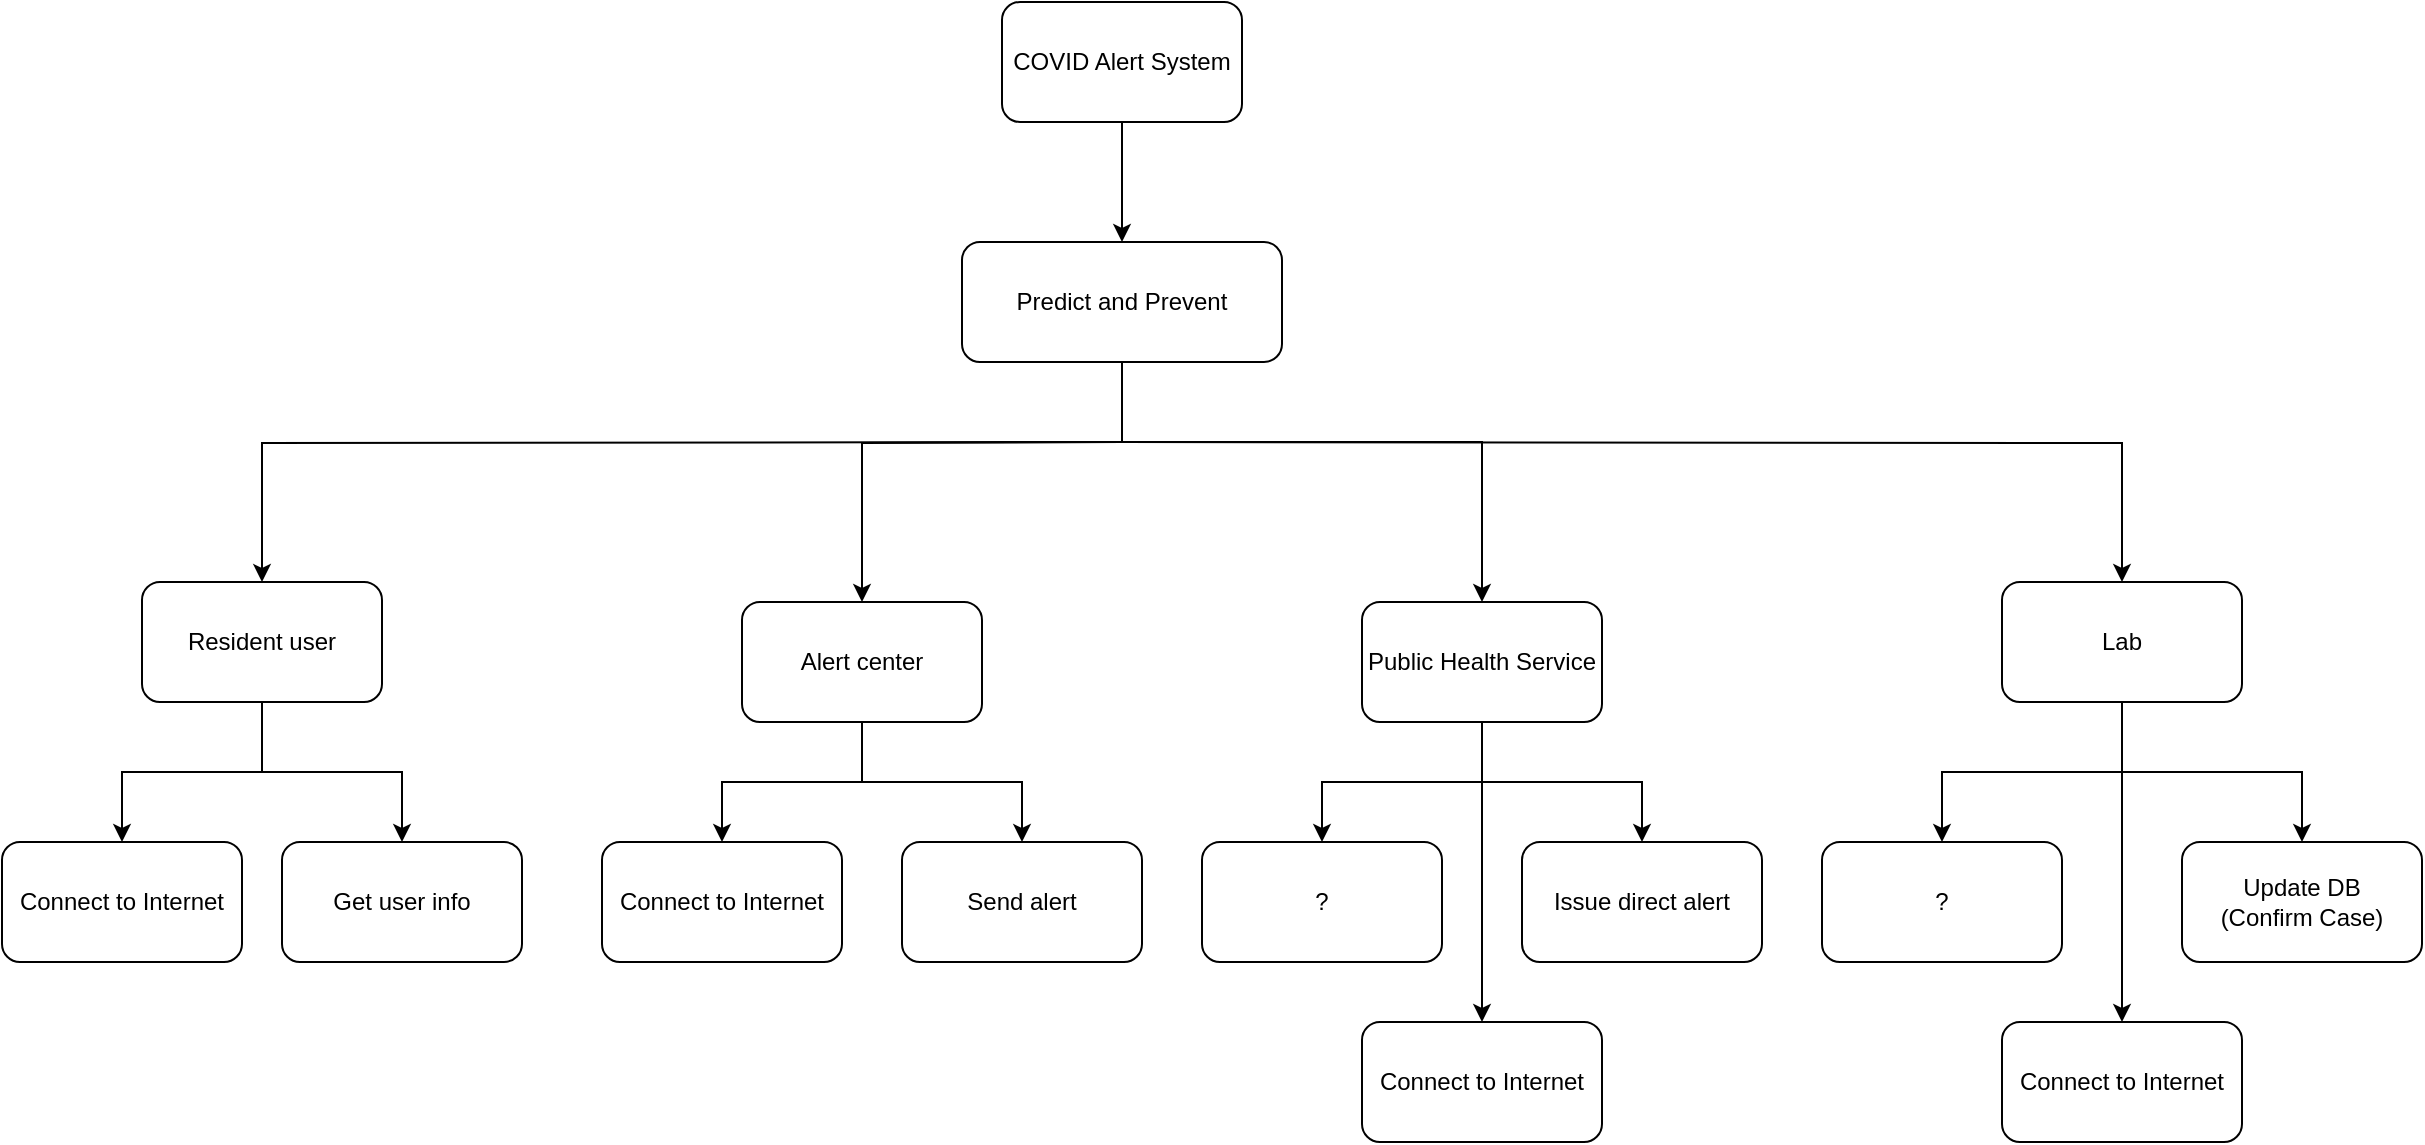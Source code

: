<mxfile version="13.2.2" type="device"><diagram id="dqa7lNRxKlEO-pRqrmKs" name="Page-1"><mxGraphModel dx="2128" dy="1136" grid="1" gridSize="10" guides="1" tooltips="1" connect="1" arrows="1" fold="1" page="1" pageScale="1" pageWidth="850" pageHeight="1100" math="0" shadow="0"><root><mxCell id="0"/><mxCell id="1" parent="0"/><mxCell id="jcwe3pfhumiKDBqwzcCS-14" style="edgeStyle=orthogonalEdgeStyle;rounded=0;orthogonalLoop=1;jettySize=auto;html=1;entryX=0.5;entryY=0;entryDx=0;entryDy=0;" edge="1" parent="1" target="jcwe3pfhumiKDBqwzcCS-2"><mxGeometry relative="1" as="geometry"><mxPoint x="300" y="250" as="sourcePoint"/></mxGeometry></mxCell><mxCell id="jcwe3pfhumiKDBqwzcCS-15" style="edgeStyle=orthogonalEdgeStyle;rounded=0;orthogonalLoop=1;jettySize=auto;html=1;entryX=0.5;entryY=0;entryDx=0;entryDy=0;" edge="1" parent="1" source="jcwe3pfhumiKDBqwzcCS-1" target="jcwe3pfhumiKDBqwzcCS-3"><mxGeometry relative="1" as="geometry"><Array as="points"><mxPoint x="300" y="250"/><mxPoint x="480" y="250"/></Array></mxGeometry></mxCell><mxCell id="jcwe3pfhumiKDBqwzcCS-16" style="edgeStyle=orthogonalEdgeStyle;rounded=0;orthogonalLoop=1;jettySize=auto;html=1;entryX=0.5;entryY=0;entryDx=0;entryDy=0;" edge="1" parent="1" target="jcwe3pfhumiKDBqwzcCS-5"><mxGeometry relative="1" as="geometry"><mxPoint x="300" y="250" as="sourcePoint"/></mxGeometry></mxCell><mxCell id="jcwe3pfhumiKDBqwzcCS-17" style="edgeStyle=orthogonalEdgeStyle;rounded=0;orthogonalLoop=1;jettySize=auto;html=1;entryX=0.5;entryY=0;entryDx=0;entryDy=0;" edge="1" parent="1" target="jcwe3pfhumiKDBqwzcCS-4"><mxGeometry relative="1" as="geometry"><mxPoint x="300" y="250" as="sourcePoint"/></mxGeometry></mxCell><mxCell id="jcwe3pfhumiKDBqwzcCS-1" value="Predict and Prevent" style="rounded=1;whiteSpace=wrap;html=1;" vertex="1" parent="1"><mxGeometry x="220" y="150" width="160" height="60" as="geometry"/></mxCell><mxCell id="jcwe3pfhumiKDBqwzcCS-18" value="" style="edgeStyle=orthogonalEdgeStyle;rounded=0;orthogonalLoop=1;jettySize=auto;html=1;" edge="1" parent="1" source="jcwe3pfhumiKDBqwzcCS-2" target="jcwe3pfhumiKDBqwzcCS-6"><mxGeometry relative="1" as="geometry"/></mxCell><mxCell id="jcwe3pfhumiKDBqwzcCS-36" style="edgeStyle=orthogonalEdgeStyle;rounded=0;orthogonalLoop=1;jettySize=auto;html=1;entryX=0.5;entryY=0;entryDx=0;entryDy=0;" edge="1" parent="1" source="jcwe3pfhumiKDBqwzcCS-2" target="jcwe3pfhumiKDBqwzcCS-27"><mxGeometry relative="1" as="geometry"/></mxCell><mxCell id="jcwe3pfhumiKDBqwzcCS-2" value="Resident user" style="rounded=1;whiteSpace=wrap;html=1;" vertex="1" parent="1"><mxGeometry x="-190" y="320" width="120" height="60" as="geometry"/></mxCell><mxCell id="jcwe3pfhumiKDBqwzcCS-20" value="" style="edgeStyle=orthogonalEdgeStyle;rounded=0;orthogonalLoop=1;jettySize=auto;html=1;" edge="1" parent="1" source="jcwe3pfhumiKDBqwzcCS-3" target="jcwe3pfhumiKDBqwzcCS-8"><mxGeometry relative="1" as="geometry"/></mxCell><mxCell id="jcwe3pfhumiKDBqwzcCS-37" style="edgeStyle=orthogonalEdgeStyle;rounded=0;orthogonalLoop=1;jettySize=auto;html=1;entryX=0.5;entryY=0;entryDx=0;entryDy=0;" edge="1" parent="1" source="jcwe3pfhumiKDBqwzcCS-3" target="jcwe3pfhumiKDBqwzcCS-28"><mxGeometry relative="1" as="geometry"/></mxCell><mxCell id="jcwe3pfhumiKDBqwzcCS-42" style="edgeStyle=orthogonalEdgeStyle;rounded=0;orthogonalLoop=1;jettySize=auto;html=1;entryX=0.5;entryY=0;entryDx=0;entryDy=0;" edge="1" parent="1" source="jcwe3pfhumiKDBqwzcCS-3" target="jcwe3pfhumiKDBqwzcCS-39"><mxGeometry relative="1" as="geometry"/></mxCell><mxCell id="jcwe3pfhumiKDBqwzcCS-3" value="Public Health Service" style="rounded=1;whiteSpace=wrap;html=1;" vertex="1" parent="1"><mxGeometry x="420" y="330" width="120" height="60" as="geometry"/></mxCell><mxCell id="jcwe3pfhumiKDBqwzcCS-33" value="" style="edgeStyle=orthogonalEdgeStyle;rounded=0;orthogonalLoop=1;jettySize=auto;html=1;entryX=0.5;entryY=0;entryDx=0;entryDy=0;" edge="1" parent="1" source="jcwe3pfhumiKDBqwzcCS-4" target="jcwe3pfhumiKDBqwzcCS-30"><mxGeometry relative="1" as="geometry"><mxPoint x="800" y="460" as="targetPoint"/></mxGeometry></mxCell><mxCell id="jcwe3pfhumiKDBqwzcCS-34" style="edgeStyle=orthogonalEdgeStyle;rounded=0;orthogonalLoop=1;jettySize=auto;html=1;entryX=0.5;entryY=0;entryDx=0;entryDy=0;" edge="1" parent="1" source="jcwe3pfhumiKDBqwzcCS-4" target="jcwe3pfhumiKDBqwzcCS-12"><mxGeometry relative="1" as="geometry"/></mxCell><mxCell id="jcwe3pfhumiKDBqwzcCS-35" style="edgeStyle=orthogonalEdgeStyle;rounded=0;orthogonalLoop=1;jettySize=auto;html=1;entryX=0.5;entryY=0;entryDx=0;entryDy=0;" edge="1" parent="1" source="jcwe3pfhumiKDBqwzcCS-4" target="jcwe3pfhumiKDBqwzcCS-10"><mxGeometry relative="1" as="geometry"/></mxCell><mxCell id="jcwe3pfhumiKDBqwzcCS-4" value="Lab" style="rounded=1;whiteSpace=wrap;html=1;" vertex="1" parent="1"><mxGeometry x="740" y="320" width="120" height="60" as="geometry"/></mxCell><mxCell id="jcwe3pfhumiKDBqwzcCS-21" value="" style="edgeStyle=orthogonalEdgeStyle;rounded=0;orthogonalLoop=1;jettySize=auto;html=1;" edge="1" parent="1" source="jcwe3pfhumiKDBqwzcCS-5" target="jcwe3pfhumiKDBqwzcCS-13"><mxGeometry relative="1" as="geometry"/></mxCell><mxCell id="jcwe3pfhumiKDBqwzcCS-38" style="edgeStyle=orthogonalEdgeStyle;rounded=0;orthogonalLoop=1;jettySize=auto;html=1;entryX=0.5;entryY=0;entryDx=0;entryDy=0;" edge="1" parent="1" source="jcwe3pfhumiKDBqwzcCS-5" target="jcwe3pfhumiKDBqwzcCS-29"><mxGeometry relative="1" as="geometry"/></mxCell><mxCell id="jcwe3pfhumiKDBqwzcCS-5" value="Alert center" style="rounded=1;whiteSpace=wrap;html=1;" vertex="1" parent="1"><mxGeometry x="110" y="330" width="120" height="60" as="geometry"/></mxCell><mxCell id="jcwe3pfhumiKDBqwzcCS-6" value="Get user info" style="rounded=1;whiteSpace=wrap;html=1;" vertex="1" parent="1"><mxGeometry x="-120" y="450" width="120" height="60" as="geometry"/></mxCell><mxCell id="jcwe3pfhumiKDBqwzcCS-8" value="Issue direct alert" style="rounded=1;whiteSpace=wrap;html=1;" vertex="1" parent="1"><mxGeometry x="500" y="450" width="120" height="60" as="geometry"/></mxCell><mxCell id="jcwe3pfhumiKDBqwzcCS-10" value="Update DB &lt;br&gt;(Confirm Case)" style="rounded=1;whiteSpace=wrap;html=1;" vertex="1" parent="1"><mxGeometry x="830" y="450" width="120" height="60" as="geometry"/></mxCell><mxCell id="jcwe3pfhumiKDBqwzcCS-12" value="?" style="rounded=1;whiteSpace=wrap;html=1;" vertex="1" parent="1"><mxGeometry x="650" y="450" width="120" height="60" as="geometry"/></mxCell><mxCell id="jcwe3pfhumiKDBqwzcCS-13" value="Send alert" style="rounded=1;whiteSpace=wrap;html=1;" vertex="1" parent="1"><mxGeometry x="190" y="450" width="120" height="60" as="geometry"/></mxCell><mxCell id="jcwe3pfhumiKDBqwzcCS-26" value="" style="edgeStyle=orthogonalEdgeStyle;rounded=0;orthogonalLoop=1;jettySize=auto;html=1;" edge="1" parent="1" source="jcwe3pfhumiKDBqwzcCS-25" target="jcwe3pfhumiKDBqwzcCS-1"><mxGeometry relative="1" as="geometry"/></mxCell><mxCell id="jcwe3pfhumiKDBqwzcCS-25" value="COVID Alert System" style="rounded=1;whiteSpace=wrap;html=1;" vertex="1" parent="1"><mxGeometry x="240" y="30" width="120" height="60" as="geometry"/></mxCell><mxCell id="jcwe3pfhumiKDBqwzcCS-27" value="Connect to Internet" style="rounded=1;whiteSpace=wrap;html=1;" vertex="1" parent="1"><mxGeometry x="-260" y="450" width="120" height="60" as="geometry"/></mxCell><mxCell id="jcwe3pfhumiKDBqwzcCS-28" value="Connect to Internet" style="rounded=1;whiteSpace=wrap;html=1;" vertex="1" parent="1"><mxGeometry x="420" y="540" width="120" height="60" as="geometry"/></mxCell><mxCell id="jcwe3pfhumiKDBqwzcCS-29" value="Connect to Internet" style="rounded=1;whiteSpace=wrap;html=1;" vertex="1" parent="1"><mxGeometry x="40" y="450" width="120" height="60" as="geometry"/></mxCell><mxCell id="jcwe3pfhumiKDBqwzcCS-30" value="Connect to Internet" style="rounded=1;whiteSpace=wrap;html=1;" vertex="1" parent="1"><mxGeometry x="740" y="540" width="120" height="60" as="geometry"/></mxCell><mxCell id="jcwe3pfhumiKDBqwzcCS-39" value="?" style="rounded=1;whiteSpace=wrap;html=1;" vertex="1" parent="1"><mxGeometry x="340" y="450" width="120" height="60" as="geometry"/></mxCell></root></mxGraphModel></diagram></mxfile>